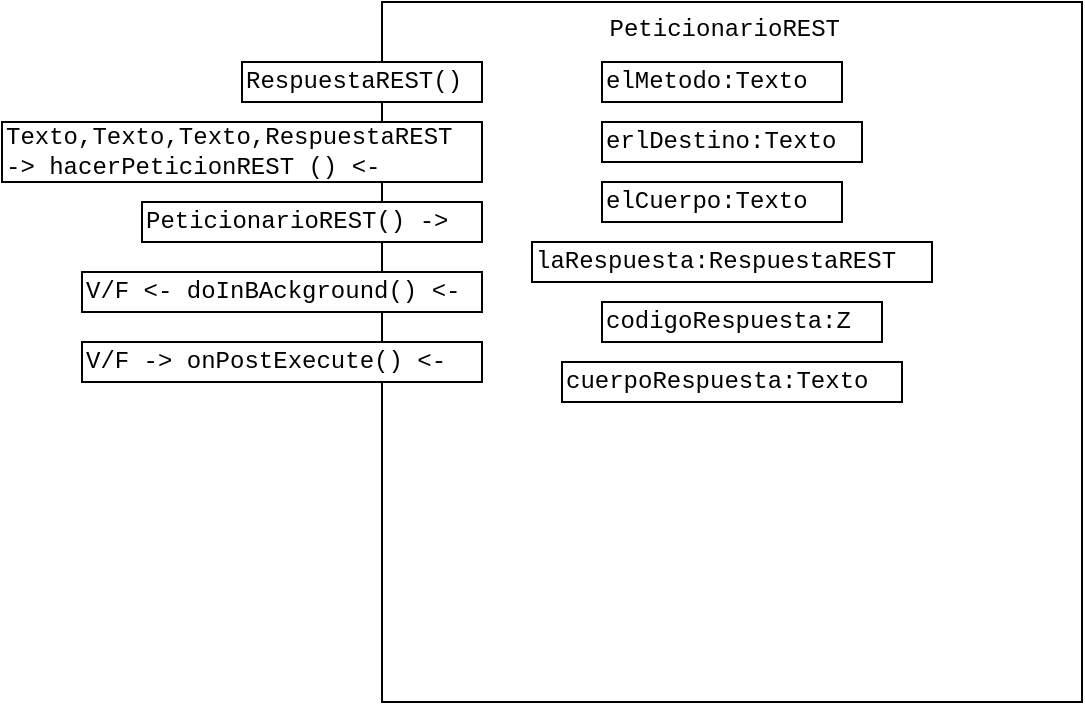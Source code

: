 <mxfile version="15.2.7" type="device"><diagram id="TrNB0GuJUmkimH0xJv6l" name="Pàgina-1"><mxGraphModel dx="981" dy="567" grid="1" gridSize="10" guides="1" tooltips="1" connect="1" arrows="1" fold="1" page="1" pageScale="1" pageWidth="827" pageHeight="1169" math="0" shadow="0"><root><mxCell id="0"/><mxCell id="1" parent="0"/><mxCell id="TUpMgCI0GjzFjh7VRvAY-19" value="PeticionarioREST&amp;nbsp;" style="whiteSpace=wrap;html=1;aspect=fixed;fontFamily=Courier New;align=center;verticalAlign=top;" vertex="1" parent="1"><mxGeometry x="600" y="120" width="350" height="350" as="geometry"/></mxCell><mxCell id="TUpMgCI0GjzFjh7VRvAY-20" value="RespuestaREST()" style="rounded=0;whiteSpace=wrap;html=1;autosize=1;fontFamily=Courier New;align=left;" vertex="1" parent="1"><mxGeometry x="530" y="150" width="120" height="20" as="geometry"/></mxCell><mxCell id="TUpMgCI0GjzFjh7VRvAY-21" value="elMetodo:Texto" style="rounded=0;whiteSpace=wrap;html=1;autosize=1;fontFamily=Courier New;align=left;" vertex="1" parent="1"><mxGeometry x="710" y="150" width="120" height="20" as="geometry"/></mxCell><mxCell id="TUpMgCI0GjzFjh7VRvAY-22" value="erlDestino:Texto" style="rounded=0;whiteSpace=wrap;html=1;autosize=1;fontFamily=Courier New;align=left;" vertex="1" parent="1"><mxGeometry x="710" y="180" width="130" height="20" as="geometry"/></mxCell><mxCell id="TUpMgCI0GjzFjh7VRvAY-23" value="elCuerpo:Texto" style="rounded=0;whiteSpace=wrap;html=1;autosize=1;fontFamily=Courier New;align=left;" vertex="1" parent="1"><mxGeometry x="710" y="210" width="120" height="20" as="geometry"/></mxCell><mxCell id="TUpMgCI0GjzFjh7VRvAY-24" value="laRespuesta:RespuestaREST" style="rounded=0;whiteSpace=wrap;html=1;autosize=1;fontFamily=Courier New;align=left;" vertex="1" parent="1"><mxGeometry x="675" y="240" width="200" height="20" as="geometry"/></mxCell><mxCell id="TUpMgCI0GjzFjh7VRvAY-25" value="codigoRespuesta:Z" style="rounded=0;whiteSpace=wrap;html=1;autosize=1;fontFamily=Courier New;align=left;" vertex="1" parent="1"><mxGeometry x="710" y="270" width="140" height="20" as="geometry"/></mxCell><mxCell id="TUpMgCI0GjzFjh7VRvAY-26" value="cuerpoRespuesta:Texto" style="rounded=0;whiteSpace=wrap;html=1;autosize=1;fontFamily=Courier New;align=left;" vertex="1" parent="1"><mxGeometry x="690" y="300" width="170" height="20" as="geometry"/></mxCell><mxCell id="TUpMgCI0GjzFjh7VRvAY-27" value="Texto,Texto,Texto,RespuestaREST &lt;br&gt;-&amp;gt; hacerPeticionREST () &amp;lt;-" style="rounded=0;whiteSpace=wrap;html=1;autosize=1;fontFamily=Courier New;align=left;" vertex="1" parent="1"><mxGeometry x="410" y="180" width="240" height="30" as="geometry"/></mxCell><mxCell id="TUpMgCI0GjzFjh7VRvAY-28" value="PeticionarioREST() -&amp;gt;" style="rounded=0;whiteSpace=wrap;html=1;autosize=1;fontFamily=Courier New;align=left;" vertex="1" parent="1"><mxGeometry x="480" y="220" width="170" height="20" as="geometry"/></mxCell><mxCell id="TUpMgCI0GjzFjh7VRvAY-29" value="V/F &amp;lt;- doInBAckground() &amp;lt;-" style="rounded=0;whiteSpace=wrap;html=1;autosize=1;fontFamily=Courier New;align=left;" vertex="1" parent="1"><mxGeometry x="450" y="255" width="200" height="20" as="geometry"/></mxCell><mxCell id="TUpMgCI0GjzFjh7VRvAY-30" value="V/F -&amp;gt; onPostExecute() &amp;lt;-" style="rounded=0;whiteSpace=wrap;html=1;autosize=1;fontFamily=Courier New;align=left;" vertex="1" parent="1"><mxGeometry x="450" y="290" width="200" height="20" as="geometry"/></mxCell></root></mxGraphModel></diagram></mxfile>